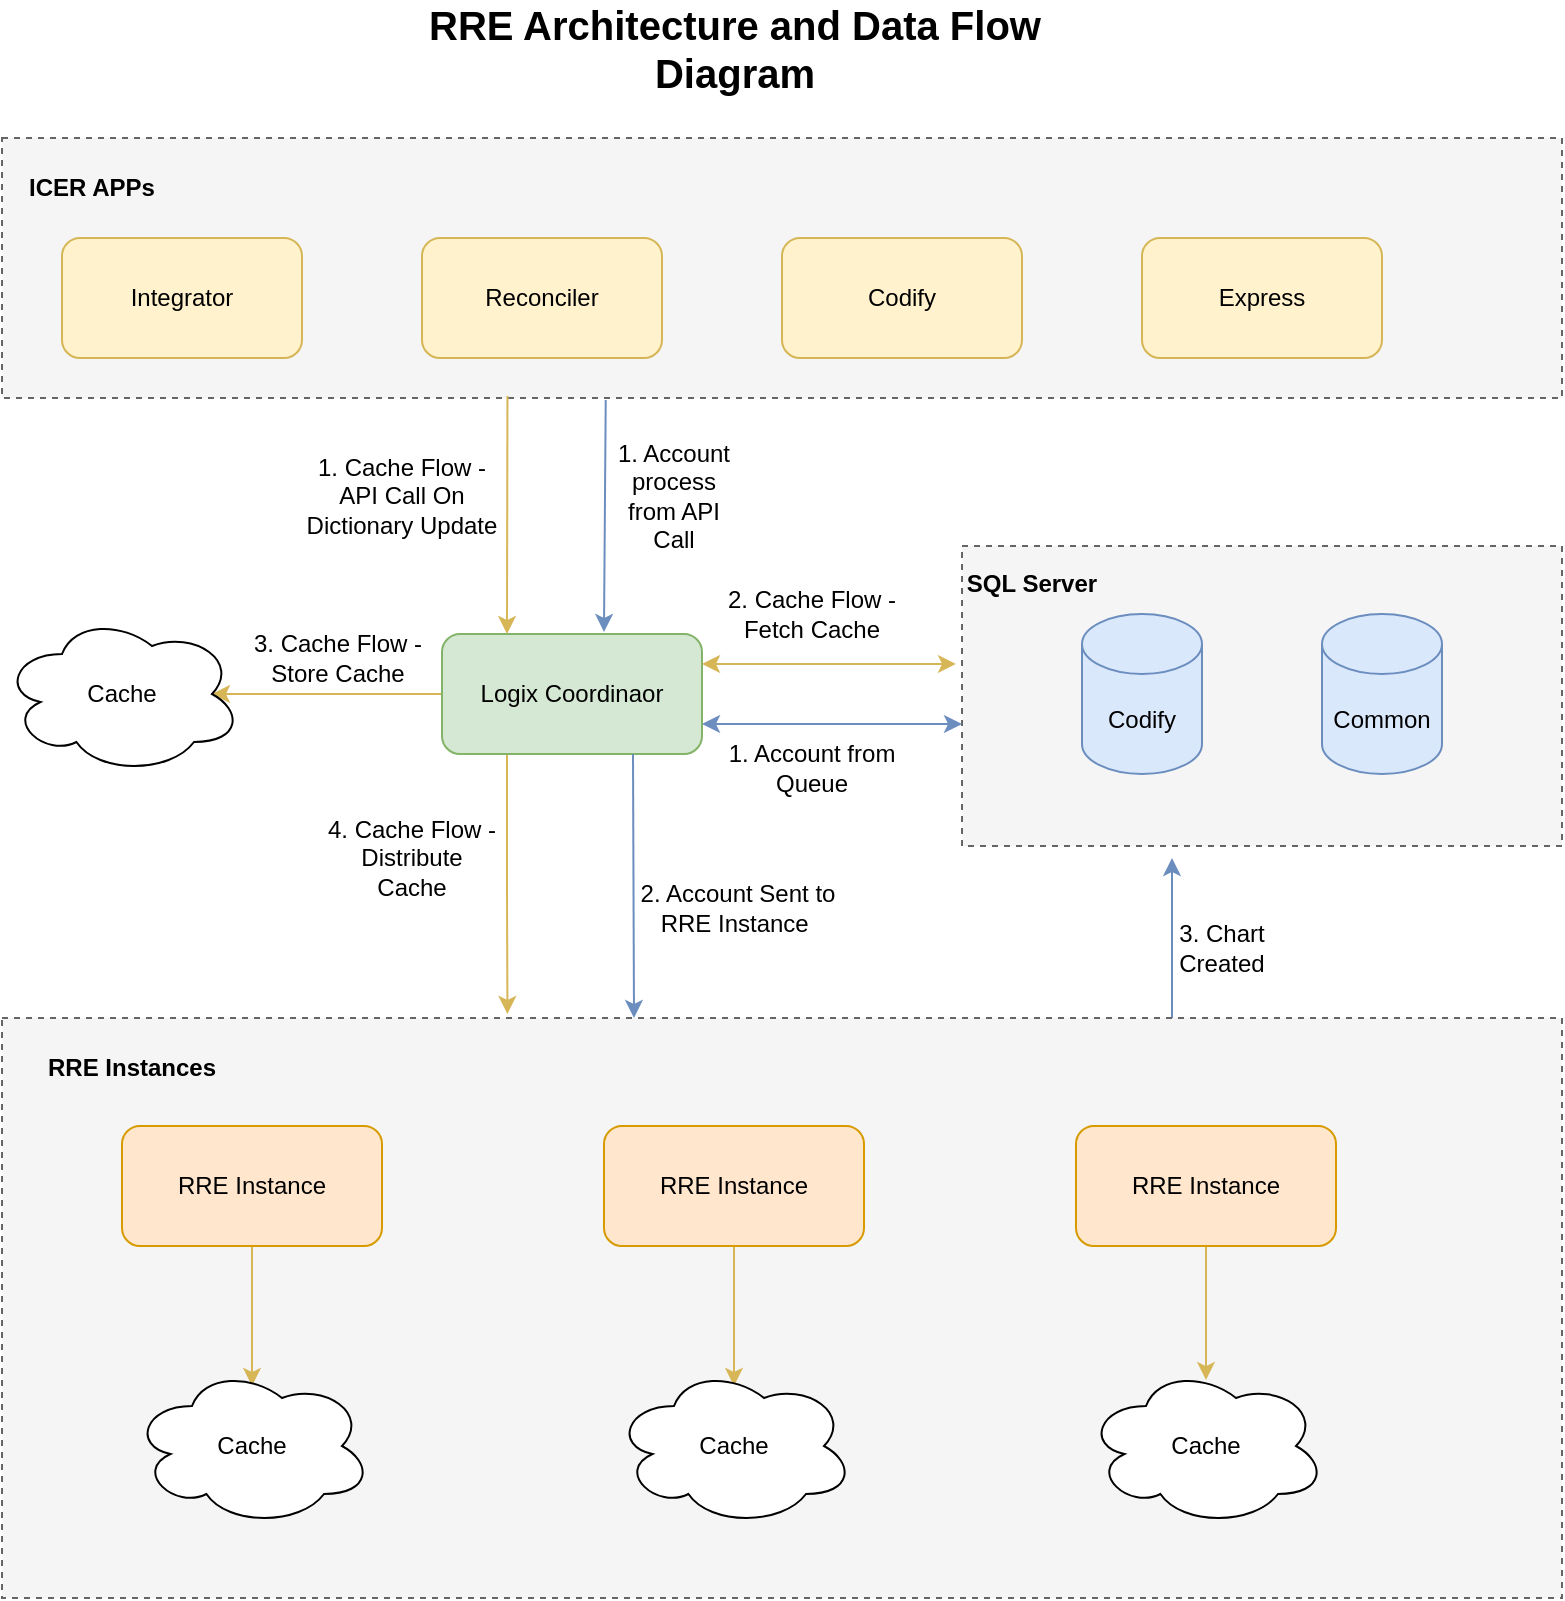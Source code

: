<mxfile version="20.8.15" type="github">
  <diagram name="Page-1" id="fHVM4cJ8iSljKYLApIo1">
    <mxGraphModel dx="1434" dy="1896" grid="1" gridSize="10" guides="1" tooltips="1" connect="1" arrows="1" fold="1" page="1" pageScale="1" pageWidth="850" pageHeight="1100" math="0" shadow="0">
      <root>
        <mxCell id="0" />
        <mxCell id="1" parent="0" />
        <mxCell id="IksfYEha82q0vu4fGBoX-47" style="edgeStyle=orthogonalEdgeStyle;rounded=0;orthogonalLoop=1;jettySize=auto;html=1;exitX=0.75;exitY=0;exitDx=0;exitDy=0;startArrow=none;startFill=0;endArrow=classic;endFill=1;fillColor=#dae8fc;strokeColor=#6c8ebf;" edge="1" parent="1" source="IksfYEha82q0vu4fGBoX-34">
          <mxGeometry relative="1" as="geometry">
            <mxPoint x="605" y="400" as="targetPoint" />
          </mxGeometry>
        </mxCell>
        <mxCell id="IksfYEha82q0vu4fGBoX-34" value="" style="rounded=0;whiteSpace=wrap;html=1;dashed=1;fillColor=#f5f5f5;fontColor=#333333;strokeColor=#666666;" vertex="1" parent="1">
          <mxGeometry x="20" y="480" width="780" height="290" as="geometry" />
        </mxCell>
        <mxCell id="IksfYEha82q0vu4fGBoX-12" style="edgeStyle=orthogonalEdgeStyle;rounded=0;orthogonalLoop=1;jettySize=auto;html=1;entryX=0.875;entryY=0.5;entryDx=0;entryDy=0;entryPerimeter=0;startArrow=none;startFill=0;endArrow=classic;endFill=1;fillColor=#fff2cc;strokeColor=#d6b656;" edge="1" parent="1" source="IksfYEha82q0vu4fGBoX-1" target="IksfYEha82q0vu4fGBoX-2">
          <mxGeometry relative="1" as="geometry" />
        </mxCell>
        <mxCell id="IksfYEha82q0vu4fGBoX-38" style="edgeStyle=orthogonalEdgeStyle;rounded=0;orthogonalLoop=1;jettySize=auto;html=1;exitX=0.25;exitY=1;exitDx=0;exitDy=0;entryX=0.324;entryY=-0.007;entryDx=0;entryDy=0;entryPerimeter=0;startArrow=none;startFill=0;endArrow=classic;endFill=1;fillColor=#fff2cc;strokeColor=#d6b656;" edge="1" parent="1" source="IksfYEha82q0vu4fGBoX-1" target="IksfYEha82q0vu4fGBoX-34">
          <mxGeometry relative="1" as="geometry" />
        </mxCell>
        <mxCell id="IksfYEha82q0vu4fGBoX-1" value="Logix Coordinaor" style="rounded=1;whiteSpace=wrap;html=1;fillColor=#d5e8d4;strokeColor=#82b366;" vertex="1" parent="1">
          <mxGeometry x="240" y="288" width="130" height="60" as="geometry" />
        </mxCell>
        <mxCell id="IksfYEha82q0vu4fGBoX-2" value="Cache" style="ellipse;shape=cloud;whiteSpace=wrap;html=1;" vertex="1" parent="1">
          <mxGeometry x="20" y="278" width="120" height="80" as="geometry" />
        </mxCell>
        <mxCell id="IksfYEha82q0vu4fGBoX-6" value="" style="rounded=0;whiteSpace=wrap;html=1;dashed=1;fillColor=#f5f5f5;fontColor=#333333;strokeColor=#666666;" vertex="1" parent="1">
          <mxGeometry x="500" y="244" width="300" height="150" as="geometry" />
        </mxCell>
        <mxCell id="IksfYEha82q0vu4fGBoX-3" value="Codify" style="shape=cylinder3;whiteSpace=wrap;html=1;boundedLbl=1;backgroundOutline=1;size=15;fillColor=#dae8fc;strokeColor=#6c8ebf;" vertex="1" parent="1">
          <mxGeometry x="560" y="278" width="60" height="80" as="geometry" />
        </mxCell>
        <mxCell id="IksfYEha82q0vu4fGBoX-4" value="Common" style="shape=cylinder3;whiteSpace=wrap;html=1;boundedLbl=1;backgroundOutline=1;size=15;fillColor=#dae8fc;strokeColor=#6c8ebf;" vertex="1" parent="1">
          <mxGeometry x="680" y="278" width="60" height="80" as="geometry" />
        </mxCell>
        <mxCell id="IksfYEha82q0vu4fGBoX-7" value="SQL Server" style="text;html=1;strokeColor=none;fillColor=none;align=center;verticalAlign=middle;whiteSpace=wrap;rounded=0;fontStyle=1" vertex="1" parent="1">
          <mxGeometry x="490" y="248" width="90" height="30" as="geometry" />
        </mxCell>
        <mxCell id="IksfYEha82q0vu4fGBoX-19" style="edgeStyle=orthogonalEdgeStyle;rounded=0;orthogonalLoop=1;jettySize=auto;html=1;entryX=0.5;entryY=0.125;entryDx=0;entryDy=0;entryPerimeter=0;startArrow=none;startFill=0;endArrow=classic;endFill=1;fillColor=#fff2cc;strokeColor=#d6b656;" edge="1" parent="1" source="IksfYEha82q0vu4fGBoX-14" target="IksfYEha82q0vu4fGBoX-16">
          <mxGeometry relative="1" as="geometry" />
        </mxCell>
        <mxCell id="IksfYEha82q0vu4fGBoX-14" value="RRE Instance" style="rounded=1;whiteSpace=wrap;html=1;fillColor=#ffe6cc;strokeColor=#d79b00;" vertex="1" parent="1">
          <mxGeometry x="80" y="534" width="130" height="60" as="geometry" />
        </mxCell>
        <mxCell id="IksfYEha82q0vu4fGBoX-20" style="edgeStyle=orthogonalEdgeStyle;rounded=0;orthogonalLoop=1;jettySize=auto;html=1;entryX=0.5;entryY=0.125;entryDx=0;entryDy=0;entryPerimeter=0;startArrow=none;startFill=0;endArrow=classic;endFill=1;fillColor=#fff2cc;strokeColor=#d6b656;" edge="1" parent="1" source="IksfYEha82q0vu4fGBoX-15" target="IksfYEha82q0vu4fGBoX-17">
          <mxGeometry relative="1" as="geometry" />
        </mxCell>
        <mxCell id="IksfYEha82q0vu4fGBoX-15" value="RRE Instance" style="rounded=1;whiteSpace=wrap;html=1;fillColor=#ffe6cc;strokeColor=#d79b00;" vertex="1" parent="1">
          <mxGeometry x="321" y="534" width="130" height="60" as="geometry" />
        </mxCell>
        <mxCell id="IksfYEha82q0vu4fGBoX-21" style="edgeStyle=orthogonalEdgeStyle;rounded=0;orthogonalLoop=1;jettySize=auto;html=1;entryX=0.5;entryY=0.088;entryDx=0;entryDy=0;entryPerimeter=0;startArrow=none;startFill=0;endArrow=classic;endFill=1;fillColor=#fff2cc;strokeColor=#d6b656;" edge="1" parent="1" source="IksfYEha82q0vu4fGBoX-13" target="IksfYEha82q0vu4fGBoX-18">
          <mxGeometry relative="1" as="geometry" />
        </mxCell>
        <mxCell id="IksfYEha82q0vu4fGBoX-13" value="RRE Instance" style="rounded=1;whiteSpace=wrap;html=1;fillColor=#ffe6cc;strokeColor=#d79b00;" vertex="1" parent="1">
          <mxGeometry x="557" y="534" width="130" height="60" as="geometry" />
        </mxCell>
        <mxCell id="IksfYEha82q0vu4fGBoX-16" value="Cache" style="ellipse;shape=cloud;whiteSpace=wrap;html=1;" vertex="1" parent="1">
          <mxGeometry x="85" y="654" width="120" height="80" as="geometry" />
        </mxCell>
        <mxCell id="IksfYEha82q0vu4fGBoX-17" value="Cache" style="ellipse;shape=cloud;whiteSpace=wrap;html=1;" vertex="1" parent="1">
          <mxGeometry x="326" y="654" width="120" height="80" as="geometry" />
        </mxCell>
        <mxCell id="IksfYEha82q0vu4fGBoX-18" value="Cache" style="ellipse;shape=cloud;whiteSpace=wrap;html=1;" vertex="1" parent="1">
          <mxGeometry x="562" y="654" width="120" height="80" as="geometry" />
        </mxCell>
        <mxCell id="IksfYEha82q0vu4fGBoX-25" value="" style="rounded=0;whiteSpace=wrap;html=1;dashed=1;fillColor=#f5f5f5;fontColor=#333333;strokeColor=#666666;" vertex="1" parent="1">
          <mxGeometry x="20" y="40" width="780" height="130" as="geometry" />
        </mxCell>
        <mxCell id="IksfYEha82q0vu4fGBoX-26" value="ICER APPs" style="text;html=1;strokeColor=none;fillColor=none;align=center;verticalAlign=middle;whiteSpace=wrap;rounded=0;fontStyle=1" vertex="1" parent="1">
          <mxGeometry x="30" y="50" width="70" height="30" as="geometry" />
        </mxCell>
        <mxCell id="IksfYEha82q0vu4fGBoX-27" value="Integrator" style="rounded=1;whiteSpace=wrap;html=1;fillColor=#fff2cc;strokeColor=#d6b656;" vertex="1" parent="1">
          <mxGeometry x="50" y="90" width="120" height="60" as="geometry" />
        </mxCell>
        <mxCell id="IksfYEha82q0vu4fGBoX-28" value="Reconciler" style="rounded=1;whiteSpace=wrap;html=1;fillColor=#fff2cc;strokeColor=#d6b656;" vertex="1" parent="1">
          <mxGeometry x="230" y="90" width="120" height="60" as="geometry" />
        </mxCell>
        <mxCell id="IksfYEha82q0vu4fGBoX-29" value="Codify" style="rounded=1;whiteSpace=wrap;html=1;fillColor=#fff2cc;strokeColor=#d6b656;" vertex="1" parent="1">
          <mxGeometry x="410" y="90" width="120" height="60" as="geometry" />
        </mxCell>
        <mxCell id="IksfYEha82q0vu4fGBoX-30" value="Express" style="rounded=1;whiteSpace=wrap;html=1;fillColor=#fff2cc;strokeColor=#d6b656;" vertex="1" parent="1">
          <mxGeometry x="590" y="90" width="120" height="60" as="geometry" />
        </mxCell>
        <mxCell id="IksfYEha82q0vu4fGBoX-33" value="1. Cache Flow - API Call On Dictionary Update" style="text;html=1;strokeColor=none;fillColor=none;align=center;verticalAlign=middle;whiteSpace=wrap;rounded=0;" vertex="1" parent="1">
          <mxGeometry x="170" y="194" width="100" height="50" as="geometry" />
        </mxCell>
        <mxCell id="IksfYEha82q0vu4fGBoX-35" value="" style="endArrow=classic;html=1;rounded=0;exitX=1;exitY=0.25;exitDx=0;exitDy=0;entryX=-0.01;entryY=0.393;entryDx=0;entryDy=0;entryPerimeter=0;fillColor=#fff2cc;strokeColor=#d6b656;startArrow=classic;startFill=1;" edge="1" parent="1" source="IksfYEha82q0vu4fGBoX-1" target="IksfYEha82q0vu4fGBoX-6">
          <mxGeometry width="50" height="50" relative="1" as="geometry">
            <mxPoint x="390" y="360" as="sourcePoint" />
            <mxPoint x="440" y="310" as="targetPoint" />
          </mxGeometry>
        </mxCell>
        <mxCell id="IksfYEha82q0vu4fGBoX-36" value="2. Cache Flow -&lt;br&gt;Fetch Cache" style="text;html=1;strokeColor=none;fillColor=none;align=center;verticalAlign=middle;whiteSpace=wrap;rounded=0;" vertex="1" parent="1">
          <mxGeometry x="375" y="253" width="100" height="50" as="geometry" />
        </mxCell>
        <mxCell id="IksfYEha82q0vu4fGBoX-37" value="3. Cache Flow -&lt;br&gt;Store Cache" style="text;html=1;strokeColor=none;fillColor=none;align=center;verticalAlign=middle;whiteSpace=wrap;rounded=0;" vertex="1" parent="1">
          <mxGeometry x="138" y="275" width="100" height="50" as="geometry" />
        </mxCell>
        <mxCell id="IksfYEha82q0vu4fGBoX-39" value="4. Cache Flow -&lt;br&gt;Distribute Cache" style="text;html=1;strokeColor=none;fillColor=none;align=center;verticalAlign=middle;whiteSpace=wrap;rounded=0;" vertex="1" parent="1">
          <mxGeometry x="180" y="370" width="90" height="60" as="geometry" />
        </mxCell>
        <mxCell id="IksfYEha82q0vu4fGBoX-40" value="" style="endArrow=classic;html=1;rounded=0;exitX=1;exitY=0.75;exitDx=0;exitDy=0;fillColor=#dae8fc;strokeColor=#6c8ebf;startArrow=classic;startFill=1;" edge="1" parent="1" source="IksfYEha82q0vu4fGBoX-1">
          <mxGeometry width="50" height="50" relative="1" as="geometry">
            <mxPoint x="410" y="430" as="sourcePoint" />
            <mxPoint x="500" y="333" as="targetPoint" />
          </mxGeometry>
        </mxCell>
        <mxCell id="IksfYEha82q0vu4fGBoX-41" value="1. Account from Queue" style="text;html=1;strokeColor=none;fillColor=none;align=center;verticalAlign=middle;whiteSpace=wrap;rounded=0;" vertex="1" parent="1">
          <mxGeometry x="375" y="330" width="100" height="50" as="geometry" />
        </mxCell>
        <mxCell id="IksfYEha82q0vu4fGBoX-42" value="" style="endArrow=classic;html=1;rounded=0;exitX=0.324;exitY=0.992;exitDx=0;exitDy=0;exitPerimeter=0;entryX=0.25;entryY=0;entryDx=0;entryDy=0;fillColor=#fff2cc;strokeColor=#d6b656;" edge="1" parent="1" source="IksfYEha82q0vu4fGBoX-25" target="IksfYEha82q0vu4fGBoX-1">
          <mxGeometry width="50" height="50" relative="1" as="geometry">
            <mxPoint x="310" y="260" as="sourcePoint" />
            <mxPoint x="360" y="210" as="targetPoint" />
          </mxGeometry>
        </mxCell>
        <mxCell id="IksfYEha82q0vu4fGBoX-43" value="" style="endArrow=classic;html=1;rounded=0;exitX=0.387;exitY=1.008;exitDx=0;exitDy=0;exitPerimeter=0;entryX=0.623;entryY=-0.017;entryDx=0;entryDy=0;entryPerimeter=0;fillColor=#dae8fc;strokeColor=#6c8ebf;" edge="1" parent="1" source="IksfYEha82q0vu4fGBoX-25" target="IksfYEha82q0vu4fGBoX-1">
          <mxGeometry width="50" height="50" relative="1" as="geometry">
            <mxPoint x="350" y="240" as="sourcePoint" />
            <mxPoint x="400" y="190" as="targetPoint" />
          </mxGeometry>
        </mxCell>
        <mxCell id="IksfYEha82q0vu4fGBoX-44" value="1. Account process from API Call" style="text;html=1;strokeColor=none;fillColor=none;align=center;verticalAlign=middle;whiteSpace=wrap;rounded=0;" vertex="1" parent="1">
          <mxGeometry x="326" y="204" width="60" height="30" as="geometry" />
        </mxCell>
        <mxCell id="IksfYEha82q0vu4fGBoX-45" value="" style="endArrow=classic;html=1;rounded=0;exitX=0.75;exitY=1;exitDx=0;exitDy=0;fillColor=#dae8fc;strokeColor=#6c8ebf;" edge="1" parent="1">
          <mxGeometry width="50" height="50" relative="1" as="geometry">
            <mxPoint x="335.5" y="348" as="sourcePoint" />
            <mxPoint x="336" y="480" as="targetPoint" />
          </mxGeometry>
        </mxCell>
        <mxCell id="IksfYEha82q0vu4fGBoX-46" value="2. Account Sent to RRE Instance&amp;nbsp;" style="text;html=1;strokeColor=none;fillColor=none;align=center;verticalAlign=middle;whiteSpace=wrap;rounded=0;" vertex="1" parent="1">
          <mxGeometry x="338" y="400" width="100" height="50" as="geometry" />
        </mxCell>
        <mxCell id="IksfYEha82q0vu4fGBoX-48" value="3. Chart &lt;br&gt;Created" style="text;html=1;strokeColor=none;fillColor=none;align=center;verticalAlign=middle;whiteSpace=wrap;rounded=0;" vertex="1" parent="1">
          <mxGeometry x="580" y="420" width="100" height="50" as="geometry" />
        </mxCell>
        <mxCell id="IksfYEha82q0vu4fGBoX-49" value="RRE Instances" style="text;html=1;strokeColor=none;fillColor=none;align=center;verticalAlign=middle;whiteSpace=wrap;rounded=0;fontStyle=1" vertex="1" parent="1">
          <mxGeometry x="20" y="490" width="130" height="30" as="geometry" />
        </mxCell>
        <mxCell id="IksfYEha82q0vu4fGBoX-50" value="RRE Architecture and Data Flow Diagram" style="text;html=1;strokeColor=none;fillColor=none;align=center;verticalAlign=middle;whiteSpace=wrap;rounded=0;fontSize=20;fontStyle=1" vertex="1" parent="1">
          <mxGeometry x="231.5" y="-20" width="309" height="30" as="geometry" />
        </mxCell>
      </root>
    </mxGraphModel>
  </diagram>
</mxfile>

